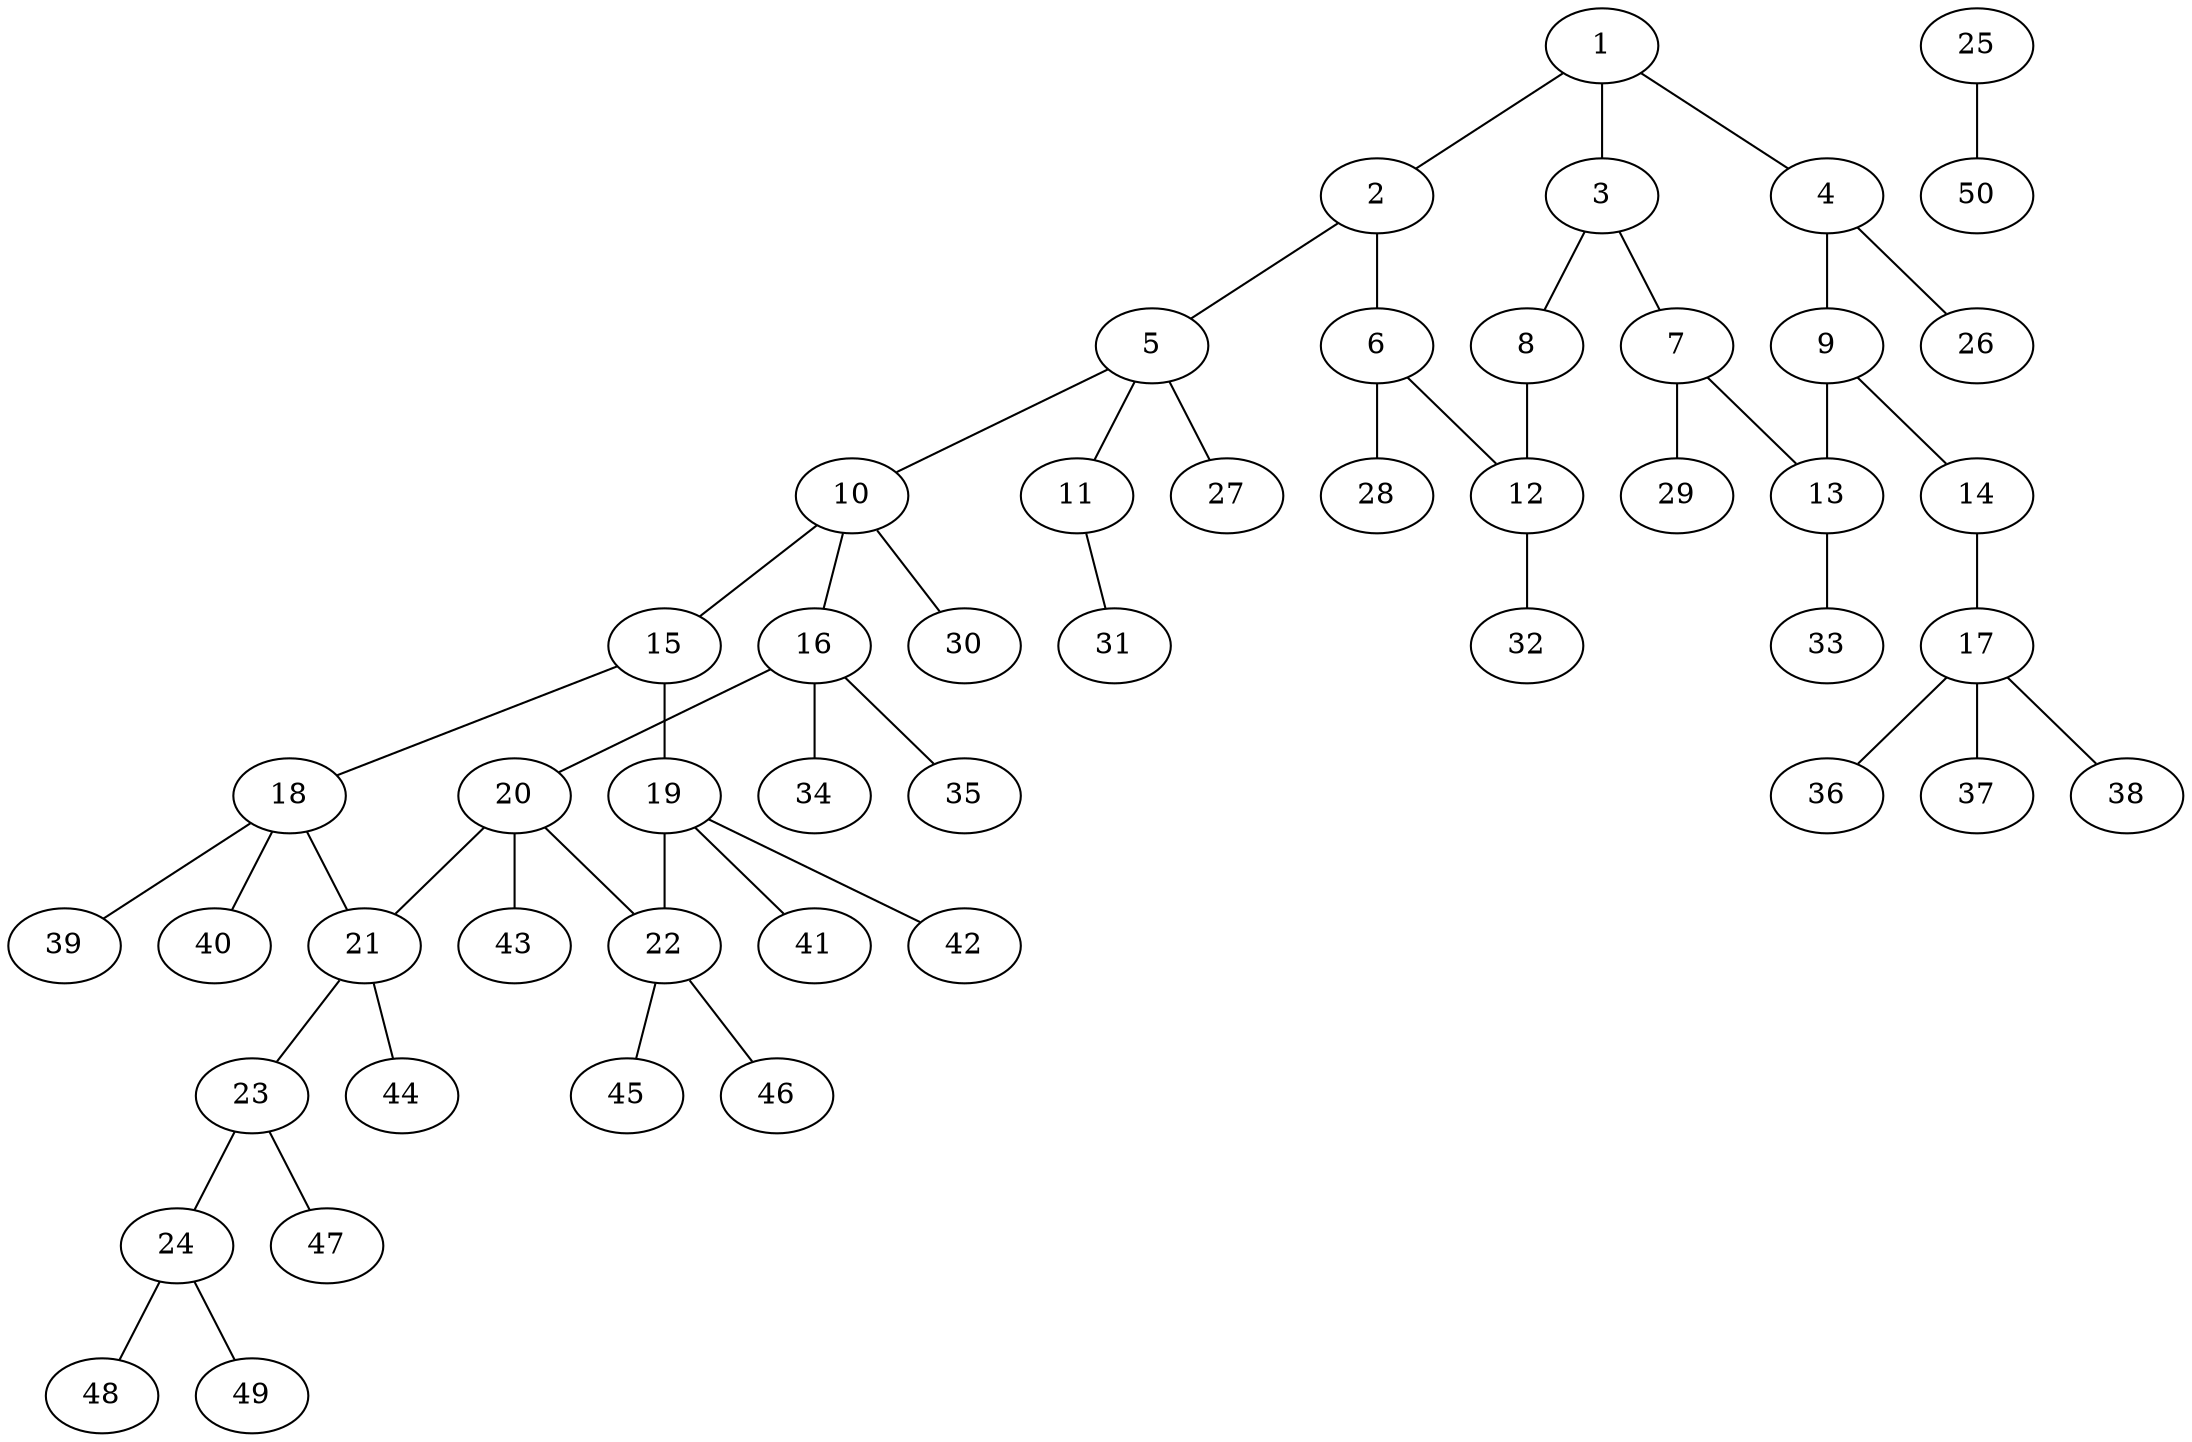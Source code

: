 graph molecule_3436 {
	1	 [chem=C];
	2	 [chem=C];
	1 -- 2	 [valence=2];
	3	 [chem=C];
	1 -- 3	 [valence=1];
	4	 [chem=C];
	1 -- 4	 [valence=1];
	5	 [chem=C];
	2 -- 5	 [valence=1];
	6	 [chem=C];
	2 -- 6	 [valence=1];
	7	 [chem=C];
	3 -- 7	 [valence=1];
	8	 [chem=N];
	3 -- 8	 [valence=2];
	9	 [chem=C];
	4 -- 9	 [valence=2];
	26	 [chem=H];
	4 -- 26	 [valence=1];
	10	 [chem=C];
	5 -- 10	 [valence=1];
	11	 [chem=O];
	5 -- 11	 [valence=1];
	27	 [chem=H];
	5 -- 27	 [valence=1];
	12	 [chem=C];
	6 -- 12	 [valence=2];
	28	 [chem=H];
	6 -- 28	 [valence=1];
	13	 [chem=C];
	7 -- 13	 [valence=2];
	29	 [chem=H];
	7 -- 29	 [valence=1];
	8 -- 12	 [valence=1];
	9 -- 13	 [valence=1];
	14	 [chem=O];
	9 -- 14	 [valence=1];
	15	 [chem=N];
	10 -- 15	 [valence=1];
	16	 [chem=C];
	10 -- 16	 [valence=1];
	30	 [chem=H];
	10 -- 30	 [valence=1];
	31	 [chem=H];
	11 -- 31	 [valence=1];
	32	 [chem=H];
	12 -- 32	 [valence=1];
	33	 [chem=H];
	13 -- 33	 [valence=1];
	17	 [chem=C];
	14 -- 17	 [valence=1];
	18	 [chem=C];
	15 -- 18	 [valence=1];
	19	 [chem=C];
	15 -- 19	 [valence=1];
	20	 [chem=C];
	16 -- 20	 [valence=1];
	34	 [chem=H];
	16 -- 34	 [valence=1];
	35	 [chem=H];
	16 -- 35	 [valence=1];
	36	 [chem=H];
	17 -- 36	 [valence=1];
	37	 [chem=H];
	17 -- 37	 [valence=1];
	38	 [chem=H];
	17 -- 38	 [valence=1];
	21	 [chem=C];
	18 -- 21	 [valence=1];
	39	 [chem=H];
	18 -- 39	 [valence=1];
	40	 [chem=H];
	18 -- 40	 [valence=1];
	22	 [chem=C];
	19 -- 22	 [valence=1];
	41	 [chem=H];
	19 -- 41	 [valence=1];
	42	 [chem=H];
	19 -- 42	 [valence=1];
	20 -- 21	 [valence=1];
	20 -- 22	 [valence=1];
	43	 [chem=H];
	20 -- 43	 [valence=1];
	23	 [chem=C];
	21 -- 23	 [valence=1];
	44	 [chem=H];
	21 -- 44	 [valence=1];
	45	 [chem=H];
	22 -- 45	 [valence=1];
	46	 [chem=H];
	22 -- 46	 [valence=1];
	24	 [chem=C];
	23 -- 24	 [valence=2];
	47	 [chem=H];
	23 -- 47	 [valence=1];
	48	 [chem=H];
	24 -- 48	 [valence=1];
	49	 [chem=H];
	24 -- 49	 [valence=1];
	25	 [chem=Br];
	50	 [chem=H];
	25 -- 50	 [valence=1];
}
